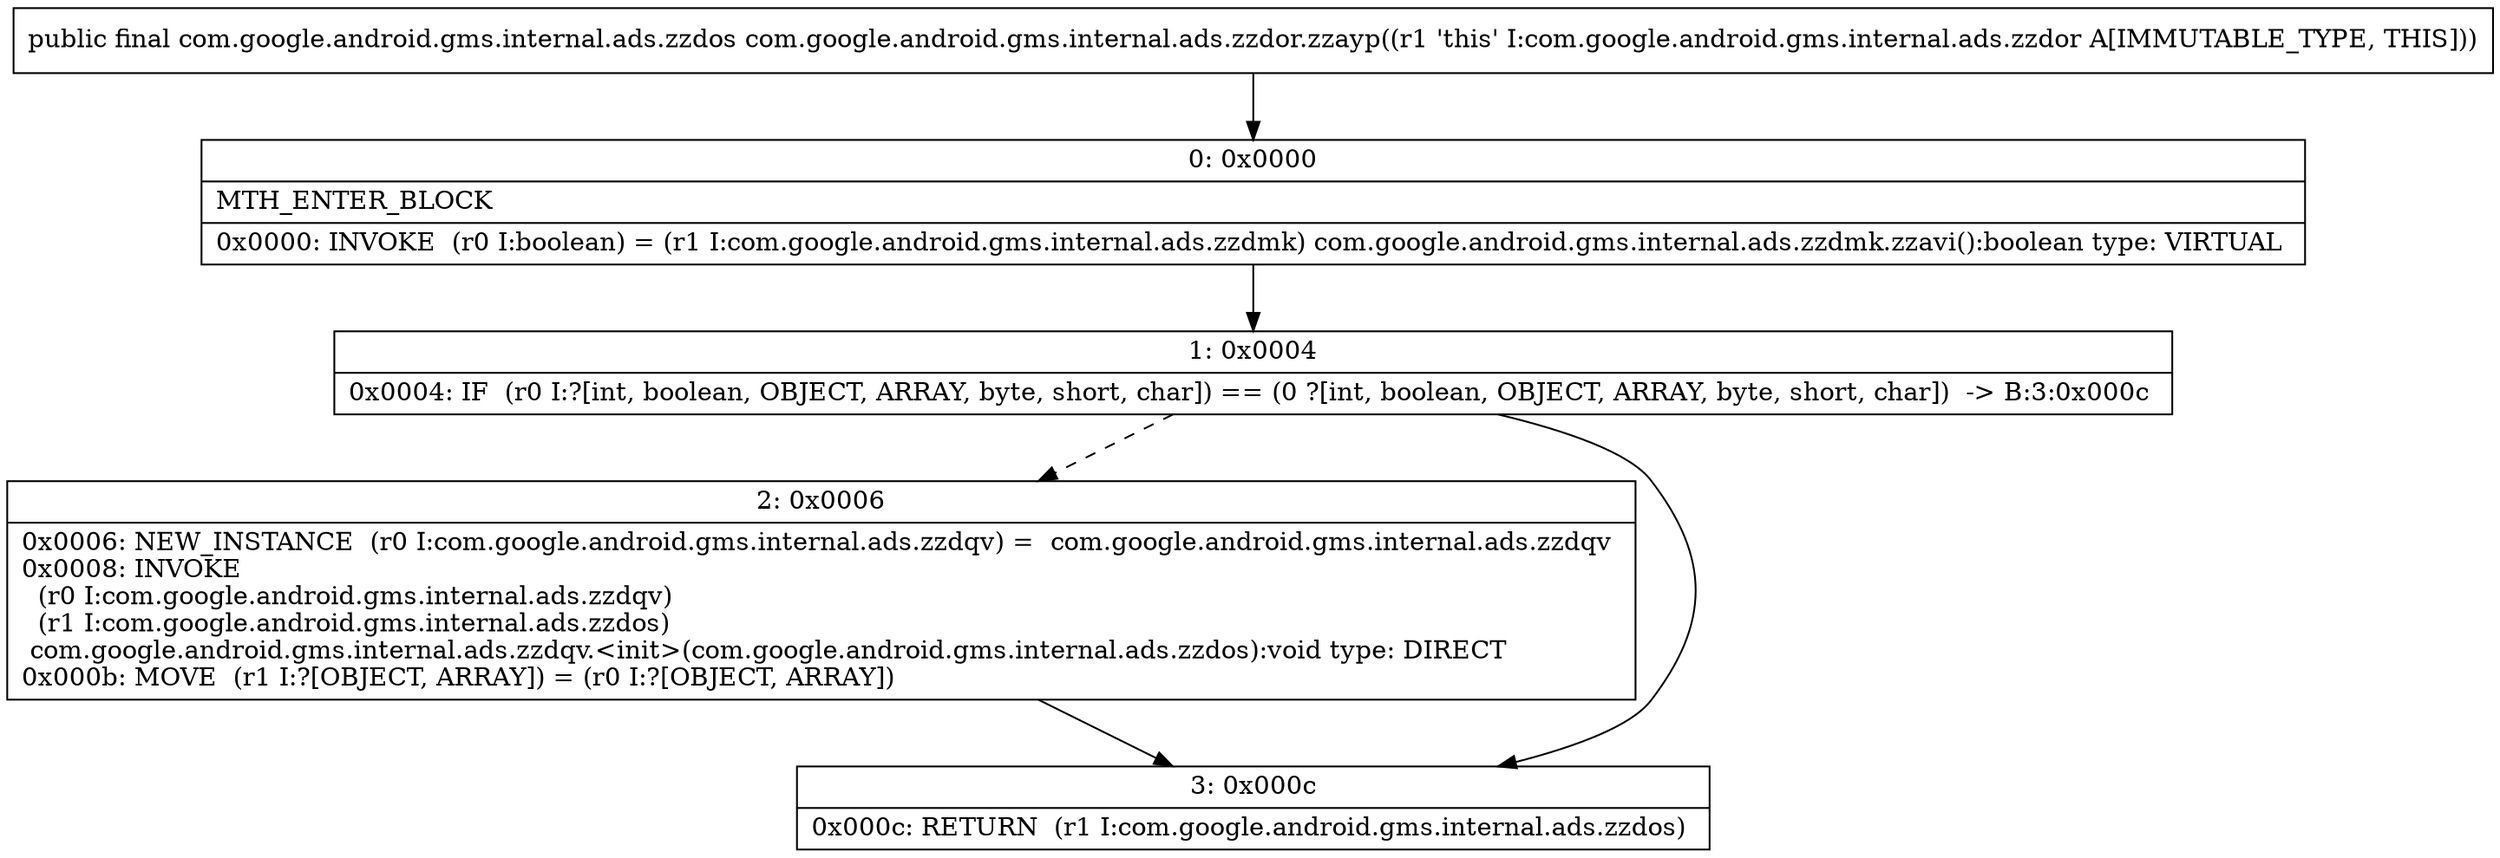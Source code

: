 digraph "CFG forcom.google.android.gms.internal.ads.zzdor.zzayp()Lcom\/google\/android\/gms\/internal\/ads\/zzdos;" {
Node_0 [shape=record,label="{0\:\ 0x0000|MTH_ENTER_BLOCK\l|0x0000: INVOKE  (r0 I:boolean) = (r1 I:com.google.android.gms.internal.ads.zzdmk) com.google.android.gms.internal.ads.zzdmk.zzavi():boolean type: VIRTUAL \l}"];
Node_1 [shape=record,label="{1\:\ 0x0004|0x0004: IF  (r0 I:?[int, boolean, OBJECT, ARRAY, byte, short, char]) == (0 ?[int, boolean, OBJECT, ARRAY, byte, short, char])  \-\> B:3:0x000c \l}"];
Node_2 [shape=record,label="{2\:\ 0x0006|0x0006: NEW_INSTANCE  (r0 I:com.google.android.gms.internal.ads.zzdqv) =  com.google.android.gms.internal.ads.zzdqv \l0x0008: INVOKE  \l  (r0 I:com.google.android.gms.internal.ads.zzdqv)\l  (r1 I:com.google.android.gms.internal.ads.zzdos)\l com.google.android.gms.internal.ads.zzdqv.\<init\>(com.google.android.gms.internal.ads.zzdos):void type: DIRECT \l0x000b: MOVE  (r1 I:?[OBJECT, ARRAY]) = (r0 I:?[OBJECT, ARRAY]) \l}"];
Node_3 [shape=record,label="{3\:\ 0x000c|0x000c: RETURN  (r1 I:com.google.android.gms.internal.ads.zzdos) \l}"];
MethodNode[shape=record,label="{public final com.google.android.gms.internal.ads.zzdos com.google.android.gms.internal.ads.zzdor.zzayp((r1 'this' I:com.google.android.gms.internal.ads.zzdor A[IMMUTABLE_TYPE, THIS])) }"];
MethodNode -> Node_0;
Node_0 -> Node_1;
Node_1 -> Node_2[style=dashed];
Node_1 -> Node_3;
Node_2 -> Node_3;
}

